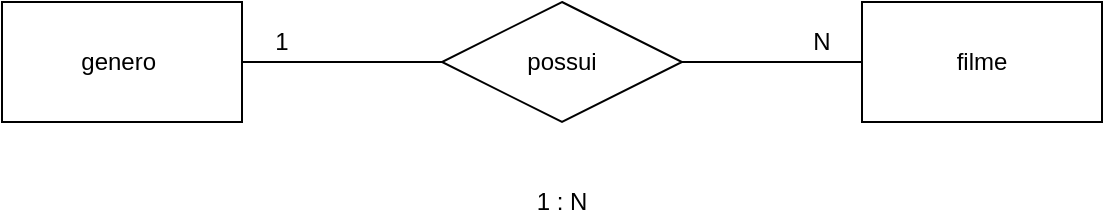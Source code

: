 <mxfile version="14.9.3"><diagram id="dY3isM44eIBgW2A3GQnI" name="Page-1"><mxGraphModel dx="2215" dy="913" grid="1" gridSize="10" guides="1" tooltips="1" connect="1" arrows="1" fold="1" page="1" pageScale="1" pageWidth="827" pageHeight="1169" math="0" shadow="0"><root><mxCell id="0"/><mxCell id="1" parent="0"/><mxCell id="mlhsZ6xs-zoSqd0VIkIO-4" style="edgeStyle=orthogonalEdgeStyle;rounded=0;orthogonalLoop=1;jettySize=auto;html=1;entryX=0;entryY=0.5;entryDx=0;entryDy=0;endArrow=none;endFill=0;" edge="1" parent="1" source="mlhsZ6xs-zoSqd0VIkIO-1" target="mlhsZ6xs-zoSqd0VIkIO-3"><mxGeometry relative="1" as="geometry"/></mxCell><mxCell id="mlhsZ6xs-zoSqd0VIkIO-1" value="genero&amp;nbsp;" style="rounded=0;whiteSpace=wrap;html=1;" vertex="1" parent="1"><mxGeometry x="120" y="120" width="120" height="60" as="geometry"/></mxCell><mxCell id="mlhsZ6xs-zoSqd0VIkIO-2" value="filme" style="rounded=0;whiteSpace=wrap;html=1;" vertex="1" parent="1"><mxGeometry x="550" y="120" width="120" height="60" as="geometry"/></mxCell><mxCell id="mlhsZ6xs-zoSqd0VIkIO-5" style="edgeStyle=orthogonalEdgeStyle;rounded=0;orthogonalLoop=1;jettySize=auto;html=1;entryX=0;entryY=0.5;entryDx=0;entryDy=0;endArrow=none;endFill=0;" edge="1" parent="1" source="mlhsZ6xs-zoSqd0VIkIO-3" target="mlhsZ6xs-zoSqd0VIkIO-2"><mxGeometry relative="1" as="geometry"/></mxCell><mxCell id="mlhsZ6xs-zoSqd0VIkIO-3" value="possui" style="shape=rhombus;perimeter=rhombusPerimeter;whiteSpace=wrap;html=1;align=center;" vertex="1" parent="1"><mxGeometry x="340" y="120" width="120" height="60" as="geometry"/></mxCell><mxCell id="mlhsZ6xs-zoSqd0VIkIO-6" value="1" style="text;html=1;strokeColor=none;fillColor=none;align=center;verticalAlign=middle;whiteSpace=wrap;rounded=0;" vertex="1" parent="1"><mxGeometry x="240" y="130" width="40" height="20" as="geometry"/></mxCell><mxCell id="mlhsZ6xs-zoSqd0VIkIO-7" value="N" style="text;html=1;strokeColor=none;fillColor=none;align=center;verticalAlign=middle;whiteSpace=wrap;rounded=0;" vertex="1" parent="1"><mxGeometry x="510" y="130" width="40" height="20" as="geometry"/></mxCell><mxCell id="mlhsZ6xs-zoSqd0VIkIO-8" value="1 : N" style="text;html=1;strokeColor=none;fillColor=none;align=center;verticalAlign=middle;whiteSpace=wrap;rounded=0;" vertex="1" parent="1"><mxGeometry x="380" y="210" width="40" height="20" as="geometry"/></mxCell></root></mxGraphModel></diagram></mxfile>